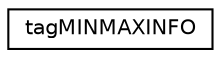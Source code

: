 digraph G
{
  edge [fontname="Helvetica",fontsize="10",labelfontname="Helvetica",labelfontsize="10"];
  node [fontname="Helvetica",fontsize="10",shape=record];
  rankdir="LR";
  Node1 [label="tagMINMAXINFO",height=0.2,width=0.4,color="black", fillcolor="white", style="filled",URL="$structtag_m_i_n_m_a_x_i_n_f_o.html"];
}
